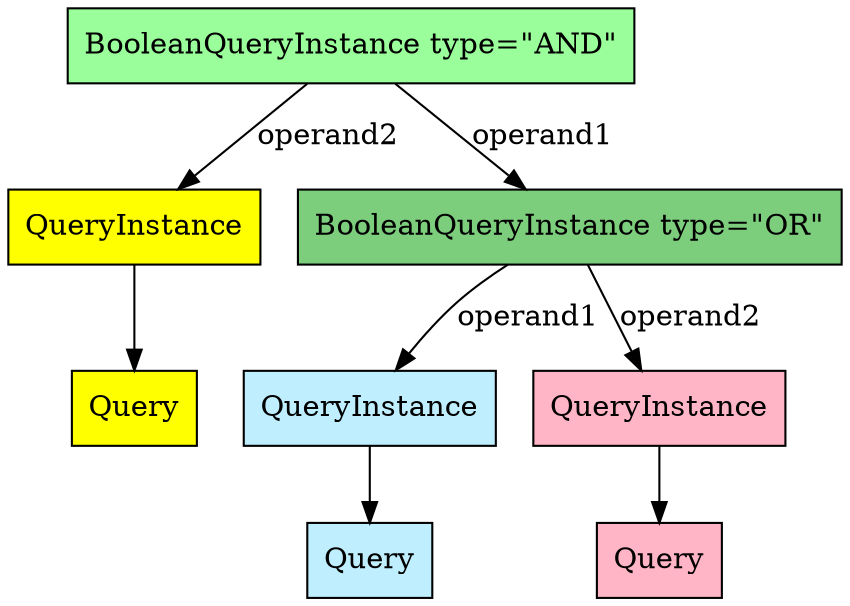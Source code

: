 digraph g {

node [shape=box, style=filled ];
q1 [fillcolor="lightblue1", label="Query" ];
q2 [fillcolor="pink1", label="Query" ];
qi1 [fillcolor="lightblue1", label="QueryInstance" ];
qi2 [fillcolor="pink1", label="QueryInstance" ];
q3 [fillcolor="yellow1", label="Query" ];
qi3 [fillcolor="yellow1", label="QueryInstance" ];


b1  [label="BooleanQueryInstance type=\"OR\"" , fillcolor="palegreen3"];
b2  [label="BooleanQueryInstance type=\"AND\"" , fillcolor="palegreen1"];

qi1 -> q1;
qi2 -> q2;
qi3 -> q3;
b1 -> qi1 [label="operand1"];
b1 -> qi2  [label="operand2"];

b2-> b1  [label="operand1"];
b2 -> qi3  [label="operand2"];

}